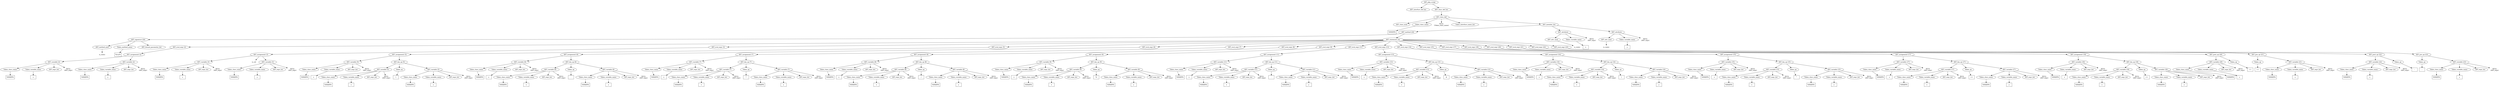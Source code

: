 /*
 * AST in dot format generated by phc -- the PHP compiler
 */

digraph AST {
node_0 [label="AST_php_script"];
node_1 [label="AST_interface_def_list"];
node_2 [label="AST_class_def_list"];
node_3 [label="AST_class_def"];
node_4 [label="AST_class_mod"];
node_5 [label="Token_class_name"];
node_6 [label="%MAIN%", shape=box]
node_5 -> node_6;
node_7 [label="NULL\n(Token_class_name)", shape=plaintext]
node_8 [label="Token_interface_name_list"];
node_9 [label="AST_member_list"];
node_10 [label="AST_method (24)"];
node_11 [label="AST_signature (24)"];
node_12 [label="AST_method_mod"];
node_13 [label="is_static", shape=plaintext]
node_12 -> node_13;
node_14 [label="Token_method_name"];
node_15 [label="%run%", shape=box]
node_14 -> node_15;
node_16 [label="AST_formal_parameter_list"];
node_11 -> node_16;
node_11 -> node_14;
node_11 -> node_12;
node_17 [label="AST_statement_list"];
node_18 [label="AST_eval_expr (2)"];
node_19 [label="AST_assignment (2)"];
node_20 [label="AST_variable (2)"];
node_21 [label="Token_class_name"];
node_22 [label="%MAIN%", shape=box]
node_21 -> node_22;
node_23 [label="Token_variable_name"];
node_24 [label="x", shape=box]
node_23 -> node_24;
node_25 [label="AST_expr_list"];
node_26 [label="NULL\n(AST_expr)", shape=plaintext]
node_20 -> node_26;
node_20 -> node_25;
node_20 -> node_23;
node_20 -> node_21;
node_27 [label="AST_variable (2)"];
node_28 [label="Token_class_name"];
node_29 [label="%MAIN%", shape=box]
node_28 -> node_29;
node_30 [label="Token_variable_name"];
node_31 [label="y", shape=box]
node_30 -> node_31;
node_32 [label="AST_expr_list"];
node_33 [label="NULL\n(AST_expr)", shape=plaintext]
node_27 -> node_33;
node_27 -> node_32;
node_27 -> node_30;
node_27 -> node_28;
node_19 -> node_27;
node_19 -> node_20;
node_18 -> node_19;
node_34 [label="AST_eval_expr (3)"];
node_35 [label="AST_assignment (3)"];
node_36 [label="AST_variable (3)"];
node_37 [label="Token_class_name"];
node_38 [label="%MAIN%", shape=box]
node_37 -> node_38;
node_39 [label="Token_variable_name"];
node_40 [label="x", shape=box]
node_39 -> node_40;
node_41 [label="AST_expr_list"];
node_42 [label="NULL\n(AST_expr)", shape=plaintext]
node_36 -> node_42;
node_36 -> node_41;
node_36 -> node_39;
node_36 -> node_37;
node_43 [label="is_ref", shape=plaintext]
node_44 [label="AST_variable (3)"];
node_45 [label="Token_class_name"];
node_46 [label="%MAIN%", shape=box]
node_45 -> node_46;
node_47 [label="Token_variable_name"];
node_48 [label="y", shape=box]
node_47 -> node_48;
node_49 [label="AST_expr_list"];
node_50 [label="NULL\n(AST_expr)", shape=plaintext]
node_44 -> node_50;
node_44 -> node_49;
node_44 -> node_47;
node_44 -> node_45;
node_35 -> node_44;
node_35 -> node_43;
node_35 -> node_36;
node_34 -> node_35;
node_51 [label="AST_eval_expr (5)"];
node_52 [label="AST_assignment (5)"];
node_53 [label="AST_variable (5)"];
node_54 [label="Token_class_name"];
node_55 [label="%MAIN%", shape=box]
node_54 -> node_55;
node_56 [label="Token_variable_name"];
node_57 [label="x", shape=box]
node_56 -> node_57;
node_58 [label="AST_expr_list"];
node_59 [label="NULL\n(AST_expr)", shape=plaintext]
node_53 -> node_59;
node_53 -> node_58;
node_53 -> node_56;
node_53 -> node_54;
node_60 [label="AST_bin_op (5)"];
node_61 [label="AST_variable (5)"];
node_62 [label="Token_class_name"];
node_63 [label="%MAIN%", shape=box]
node_62 -> node_63;
node_64 [label="Token_variable_name"];
node_65 [label="x", shape=box]
node_64 -> node_65;
node_66 [label="AST_expr_list"];
node_67 [label="NULL\n(AST_expr)", shape=plaintext]
node_61 -> node_67;
node_61 -> node_66;
node_61 -> node_64;
node_61 -> node_62;
node_68 [label="Token_op"];
node_69 [label="+", shape=box]
node_68 -> node_69;
node_70 [label="AST_variable (5)"];
node_71 [label="Token_class_name"];
node_72 [label="%MAIN%", shape=box]
node_71 -> node_72;
node_73 [label="Token_variable_name"];
node_74 [label="y", shape=box]
node_73 -> node_74;
node_75 [label="AST_expr_list"];
node_76 [label="NULL\n(AST_expr)", shape=plaintext]
node_70 -> node_76;
node_70 -> node_75;
node_70 -> node_73;
node_70 -> node_71;
node_60 -> node_70;
node_60 -> node_68;
node_60 -> node_61;
node_52 -> node_60;
node_52 -> node_53;
node_51 -> node_52;
node_77 [label="AST_eval_expr (6)"];
node_78 [label="AST_assignment (6)"];
node_79 [label="AST_variable (6)"];
node_80 [label="Token_class_name"];
node_81 [label="%MAIN%", shape=box]
node_80 -> node_81;
node_82 [label="Token_variable_name"];
node_83 [label="x", shape=box]
node_82 -> node_83;
node_84 [label="AST_expr_list"];
node_85 [label="NULL\n(AST_expr)", shape=plaintext]
node_79 -> node_85;
node_79 -> node_84;
node_79 -> node_82;
node_79 -> node_80;
node_86 [label="AST_bin_op (6)"];
node_87 [label="AST_variable (6)"];
node_88 [label="Token_class_name"];
node_89 [label="%MAIN%", shape=box]
node_88 -> node_89;
node_90 [label="Token_variable_name"];
node_91 [label="x", shape=box]
node_90 -> node_91;
node_92 [label="AST_expr_list"];
node_93 [label="NULL\n(AST_expr)", shape=plaintext]
node_87 -> node_93;
node_87 -> node_92;
node_87 -> node_90;
node_87 -> node_88;
node_94 [label="Token_op"];
node_95 [label="-", shape=box]
node_94 -> node_95;
node_96 [label="AST_variable (6)"];
node_97 [label="Token_class_name"];
node_98 [label="%MAIN%", shape=box]
node_97 -> node_98;
node_99 [label="Token_variable_name"];
node_100 [label="y", shape=box]
node_99 -> node_100;
node_101 [label="AST_expr_list"];
node_102 [label="NULL\n(AST_expr)", shape=plaintext]
node_96 -> node_102;
node_96 -> node_101;
node_96 -> node_99;
node_96 -> node_97;
node_86 -> node_96;
node_86 -> node_94;
node_86 -> node_87;
node_78 -> node_86;
node_78 -> node_79;
node_77 -> node_78;
node_103 [label="AST_eval_expr (7)"];
node_104 [label="AST_assignment (7)"];
node_105 [label="AST_variable (7)"];
node_106 [label="Token_class_name"];
node_107 [label="%MAIN%", shape=box]
node_106 -> node_107;
node_108 [label="Token_variable_name"];
node_109 [label="x", shape=box]
node_108 -> node_109;
node_110 [label="AST_expr_list"];
node_111 [label="NULL\n(AST_expr)", shape=plaintext]
node_105 -> node_111;
node_105 -> node_110;
node_105 -> node_108;
node_105 -> node_106;
node_112 [label="AST_bin_op (7)"];
node_113 [label="AST_variable (7)"];
node_114 [label="Token_class_name"];
node_115 [label="%MAIN%", shape=box]
node_114 -> node_115;
node_116 [label="Token_variable_name"];
node_117 [label="x", shape=box]
node_116 -> node_117;
node_118 [label="AST_expr_list"];
node_119 [label="NULL\n(AST_expr)", shape=plaintext]
node_113 -> node_119;
node_113 -> node_118;
node_113 -> node_116;
node_113 -> node_114;
node_120 [label="Token_op"];
node_121 [label="*", shape=box]
node_120 -> node_121;
node_122 [label="AST_variable (7)"];
node_123 [label="Token_class_name"];
node_124 [label="%MAIN%", shape=box]
node_123 -> node_124;
node_125 [label="Token_variable_name"];
node_126 [label="y", shape=box]
node_125 -> node_126;
node_127 [label="AST_expr_list"];
node_128 [label="NULL\n(AST_expr)", shape=plaintext]
node_122 -> node_128;
node_122 -> node_127;
node_122 -> node_125;
node_122 -> node_123;
node_112 -> node_122;
node_112 -> node_120;
node_112 -> node_113;
node_104 -> node_112;
node_104 -> node_105;
node_103 -> node_104;
node_129 [label="AST_eval_expr (8)"];
node_130 [label="AST_assignment (8)"];
node_131 [label="AST_variable (8)"];
node_132 [label="Token_class_name"];
node_133 [label="%MAIN%", shape=box]
node_132 -> node_133;
node_134 [label="Token_variable_name"];
node_135 [label="x", shape=box]
node_134 -> node_135;
node_136 [label="AST_expr_list"];
node_137 [label="NULL\n(AST_expr)", shape=plaintext]
node_131 -> node_137;
node_131 -> node_136;
node_131 -> node_134;
node_131 -> node_132;
node_138 [label="AST_bin_op (8)"];
node_139 [label="AST_variable (8)"];
node_140 [label="Token_class_name"];
node_141 [label="%MAIN%", shape=box]
node_140 -> node_141;
node_142 [label="Token_variable_name"];
node_143 [label="x", shape=box]
node_142 -> node_143;
node_144 [label="AST_expr_list"];
node_145 [label="NULL\n(AST_expr)", shape=plaintext]
node_139 -> node_145;
node_139 -> node_144;
node_139 -> node_142;
node_139 -> node_140;
node_146 [label="Token_op"];
node_147 [label="/", shape=box]
node_146 -> node_147;
node_148 [label="AST_variable (8)"];
node_149 [label="Token_class_name"];
node_150 [label="%MAIN%", shape=box]
node_149 -> node_150;
node_151 [label="Token_variable_name"];
node_152 [label="y", shape=box]
node_151 -> node_152;
node_153 [label="AST_expr_list"];
node_154 [label="NULL\n(AST_expr)", shape=plaintext]
node_148 -> node_154;
node_148 -> node_153;
node_148 -> node_151;
node_148 -> node_149;
node_138 -> node_148;
node_138 -> node_146;
node_138 -> node_139;
node_130 -> node_138;
node_130 -> node_131;
node_129 -> node_130;
node_155 [label="AST_eval_expr (9)"];
node_156 [label="AST_assignment (9)"];
node_157 [label="AST_variable (9)"];
node_158 [label="Token_class_name"];
node_159 [label="%MAIN%", shape=box]
node_158 -> node_159;
node_160 [label="Token_variable_name"];
node_161 [label="x", shape=box]
node_160 -> node_161;
node_162 [label="AST_expr_list"];
node_163 [label="NULL\n(AST_expr)", shape=plaintext]
node_157 -> node_163;
node_157 -> node_162;
node_157 -> node_160;
node_157 -> node_158;
node_164 [label="AST_bin_op (9)"];
node_165 [label="AST_variable (9)"];
node_166 [label="Token_class_name"];
node_167 [label="%MAIN%", shape=box]
node_166 -> node_167;
node_168 [label="Token_variable_name"];
node_169 [label="x", shape=box]
node_168 -> node_169;
node_170 [label="AST_expr_list"];
node_171 [label="NULL\n(AST_expr)", shape=plaintext]
node_165 -> node_171;
node_165 -> node_170;
node_165 -> node_168;
node_165 -> node_166;
node_172 [label="Token_op"];
node_173 [label="%", shape=box]
node_172 -> node_173;
node_174 [label="AST_variable (9)"];
node_175 [label="Token_class_name"];
node_176 [label="%MAIN%", shape=box]
node_175 -> node_176;
node_177 [label="Token_variable_name"];
node_178 [label="y", shape=box]
node_177 -> node_178;
node_179 [label="AST_expr_list"];
node_180 [label="NULL\n(AST_expr)", shape=plaintext]
node_174 -> node_180;
node_174 -> node_179;
node_174 -> node_177;
node_174 -> node_175;
node_164 -> node_174;
node_164 -> node_172;
node_164 -> node_165;
node_156 -> node_164;
node_156 -> node_157;
node_155 -> node_156;
node_181 [label="AST_eval_expr (11)"];
node_182 [label="AST_assignment (11)"];
node_183 [label="AST_variable (11)"];
node_184 [label="Token_class_name"];
node_185 [label="%MAIN%", shape=box]
node_184 -> node_185;
node_186 [label="Token_variable_name"];
node_187 [label="x", shape=box]
node_186 -> node_187;
node_188 [label="AST_expr_list"];
node_189 [label="NULL\n(AST_expr)", shape=plaintext]
node_183 -> node_189;
node_183 -> node_188;
node_183 -> node_186;
node_183 -> node_184;
node_190 [label="AST_bin_op (11)"];
node_191 [label="AST_variable (11)"];
node_192 [label="Token_class_name"];
node_193 [label="%MAIN%", shape=box]
node_192 -> node_193;
node_194 [label="Token_variable_name"];
node_195 [label="x", shape=box]
node_194 -> node_195;
node_196 [label="AST_expr_list"];
node_197 [label="NULL\n(AST_expr)", shape=plaintext]
node_191 -> node_197;
node_191 -> node_196;
node_191 -> node_194;
node_191 -> node_192;
node_198 [label="Token_op"];
node_199 [label=".", shape=box]
node_198 -> node_199;
node_200 [label="AST_variable (11)"];
node_201 [label="Token_class_name"];
node_202 [label="%MAIN%", shape=box]
node_201 -> node_202;
node_203 [label="Token_variable_name"];
node_204 [label="y", shape=box]
node_203 -> node_204;
node_205 [label="AST_expr_list"];
node_206 [label="NULL\n(AST_expr)", shape=plaintext]
node_200 -> node_206;
node_200 -> node_205;
node_200 -> node_203;
node_200 -> node_201;
node_190 -> node_200;
node_190 -> node_198;
node_190 -> node_191;
node_182 -> node_190;
node_182 -> node_183;
node_181 -> node_182;
node_207 [label="AST_eval_expr (13)"];
node_208 [label="AST_assignment (13)"];
node_209 [label="AST_variable (13)"];
node_210 [label="Token_class_name"];
node_211 [label="%MAIN%", shape=box]
node_210 -> node_211;
node_212 [label="Token_variable_name"];
node_213 [label="x", shape=box]
node_212 -> node_213;
node_214 [label="AST_expr_list"];
node_215 [label="NULL\n(AST_expr)", shape=plaintext]
node_209 -> node_215;
node_209 -> node_214;
node_209 -> node_212;
node_209 -> node_210;
node_216 [label="AST_bin_op (13)"];
node_217 [label="AST_variable (13)"];
node_218 [label="Token_class_name"];
node_219 [label="%MAIN%", shape=box]
node_218 -> node_219;
node_220 [label="Token_variable_name"];
node_221 [label="x", shape=box]
node_220 -> node_221;
node_222 [label="AST_expr_list"];
node_223 [label="NULL\n(AST_expr)", shape=plaintext]
node_217 -> node_223;
node_217 -> node_222;
node_217 -> node_220;
node_217 -> node_218;
node_224 [label="Token_op"];
node_225 [label="&", shape=box]
node_224 -> node_225;
node_226 [label="AST_variable (13)"];
node_227 [label="Token_class_name"];
node_228 [label="%MAIN%", shape=box]
node_227 -> node_228;
node_229 [label="Token_variable_name"];
node_230 [label="y", shape=box]
node_229 -> node_230;
node_231 [label="AST_expr_list"];
node_232 [label="NULL\n(AST_expr)", shape=plaintext]
node_226 -> node_232;
node_226 -> node_231;
node_226 -> node_229;
node_226 -> node_227;
node_216 -> node_226;
node_216 -> node_224;
node_216 -> node_217;
node_208 -> node_216;
node_208 -> node_209;
node_207 -> node_208;
node_233 [label="AST_eval_expr (14)"];
node_234 [label="AST_assignment (14)"];
node_235 [label="AST_variable (14)"];
node_236 [label="Token_class_name"];
node_237 [label="%MAIN%", shape=box]
node_236 -> node_237;
node_238 [label="Token_variable_name"];
node_239 [label="x", shape=box]
node_238 -> node_239;
node_240 [label="AST_expr_list"];
node_241 [label="NULL\n(AST_expr)", shape=plaintext]
node_235 -> node_241;
node_235 -> node_240;
node_235 -> node_238;
node_235 -> node_236;
node_242 [label="AST_bin_op (14)"];
node_243 [label="AST_variable (14)"];
node_244 [label="Token_class_name"];
node_245 [label="%MAIN%", shape=box]
node_244 -> node_245;
node_246 [label="Token_variable_name"];
node_247 [label="x", shape=box]
node_246 -> node_247;
node_248 [label="AST_expr_list"];
node_249 [label="NULL\n(AST_expr)", shape=plaintext]
node_243 -> node_249;
node_243 -> node_248;
node_243 -> node_246;
node_243 -> node_244;
node_250 [label="Token_op"];
node_251 [label="|", shape=box]
node_250 -> node_251;
node_252 [label="AST_variable (14)"];
node_253 [label="Token_class_name"];
node_254 [label="%MAIN%", shape=box]
node_253 -> node_254;
node_255 [label="Token_variable_name"];
node_256 [label="y", shape=box]
node_255 -> node_256;
node_257 [label="AST_expr_list"];
node_258 [label="NULL\n(AST_expr)", shape=plaintext]
node_252 -> node_258;
node_252 -> node_257;
node_252 -> node_255;
node_252 -> node_253;
node_242 -> node_252;
node_242 -> node_250;
node_242 -> node_243;
node_234 -> node_242;
node_234 -> node_235;
node_233 -> node_234;
node_259 [label="AST_eval_expr (15)"];
node_260 [label="AST_assignment (15)"];
node_261 [label="AST_variable (15)"];
node_262 [label="Token_class_name"];
node_263 [label="%MAIN%", shape=box]
node_262 -> node_263;
node_264 [label="Token_variable_name"];
node_265 [label="x", shape=box]
node_264 -> node_265;
node_266 [label="AST_expr_list"];
node_267 [label="NULL\n(AST_expr)", shape=plaintext]
node_261 -> node_267;
node_261 -> node_266;
node_261 -> node_264;
node_261 -> node_262;
node_268 [label="AST_bin_op (15)"];
node_269 [label="AST_variable (15)"];
node_270 [label="Token_class_name"];
node_271 [label="%MAIN%", shape=box]
node_270 -> node_271;
node_272 [label="Token_variable_name"];
node_273 [label="x", shape=box]
node_272 -> node_273;
node_274 [label="AST_expr_list"];
node_275 [label="NULL\n(AST_expr)", shape=plaintext]
node_269 -> node_275;
node_269 -> node_274;
node_269 -> node_272;
node_269 -> node_270;
node_276 [label="Token_op"];
node_277 [label="^", shape=box]
node_276 -> node_277;
node_278 [label="AST_variable (15)"];
node_279 [label="Token_class_name"];
node_280 [label="%MAIN%", shape=box]
node_279 -> node_280;
node_281 [label="Token_variable_name"];
node_282 [label="y", shape=box]
node_281 -> node_282;
node_283 [label="AST_expr_list"];
node_284 [label="NULL\n(AST_expr)", shape=plaintext]
node_278 -> node_284;
node_278 -> node_283;
node_278 -> node_281;
node_278 -> node_279;
node_268 -> node_278;
node_268 -> node_276;
node_268 -> node_269;
node_260 -> node_268;
node_260 -> node_261;
node_259 -> node_260;
node_285 [label="AST_eval_expr (17)"];
node_286 [label="AST_assignment (17)"];
node_287 [label="AST_variable (17)"];
node_288 [label="Token_class_name"];
node_289 [label="%MAIN%", shape=box]
node_288 -> node_289;
node_290 [label="Token_variable_name"];
node_291 [label="x", shape=box]
node_290 -> node_291;
node_292 [label="AST_expr_list"];
node_293 [label="NULL\n(AST_expr)", shape=plaintext]
node_287 -> node_293;
node_287 -> node_292;
node_287 -> node_290;
node_287 -> node_288;
node_294 [label="AST_bin_op (17)"];
node_295 [label="AST_variable (17)"];
node_296 [label="Token_class_name"];
node_297 [label="%MAIN%", shape=box]
node_296 -> node_297;
node_298 [label="Token_variable_name"];
node_299 [label="x", shape=box]
node_298 -> node_299;
node_300 [label="AST_expr_list"];
node_301 [label="NULL\n(AST_expr)", shape=plaintext]
node_295 -> node_301;
node_295 -> node_300;
node_295 -> node_298;
node_295 -> node_296;
node_302 [label="Token_op"];
node_303 [label="<<", shape=box]
node_302 -> node_303;
node_304 [label="AST_variable (17)"];
node_305 [label="Token_class_name"];
node_306 [label="%MAIN%", shape=box]
node_305 -> node_306;
node_307 [label="Token_variable_name"];
node_308 [label="y", shape=box]
node_307 -> node_308;
node_309 [label="AST_expr_list"];
node_310 [label="NULL\n(AST_expr)", shape=plaintext]
node_304 -> node_310;
node_304 -> node_309;
node_304 -> node_307;
node_304 -> node_305;
node_294 -> node_304;
node_294 -> node_302;
node_294 -> node_295;
node_286 -> node_294;
node_286 -> node_287;
node_285 -> node_286;
node_311 [label="AST_eval_expr (18)"];
node_312 [label="AST_assignment (18)"];
node_313 [label="AST_variable (18)"];
node_314 [label="Token_class_name"];
node_315 [label="%MAIN%", shape=box]
node_314 -> node_315;
node_316 [label="Token_variable_name"];
node_317 [label="x", shape=box]
node_316 -> node_317;
node_318 [label="AST_expr_list"];
node_319 [label="NULL\n(AST_expr)", shape=plaintext]
node_313 -> node_319;
node_313 -> node_318;
node_313 -> node_316;
node_313 -> node_314;
node_320 [label="AST_bin_op (18)"];
node_321 [label="AST_variable (18)"];
node_322 [label="Token_class_name"];
node_323 [label="%MAIN%", shape=box]
node_322 -> node_323;
node_324 [label="Token_variable_name"];
node_325 [label="x", shape=box]
node_324 -> node_325;
node_326 [label="AST_expr_list"];
node_327 [label="NULL\n(AST_expr)", shape=plaintext]
node_321 -> node_327;
node_321 -> node_326;
node_321 -> node_324;
node_321 -> node_322;
node_328 [label="Token_op"];
node_329 [label=">>", shape=box]
node_328 -> node_329;
node_330 [label="AST_variable (18)"];
node_331 [label="Token_class_name"];
node_332 [label="%MAIN%", shape=box]
node_331 -> node_332;
node_333 [label="Token_variable_name"];
node_334 [label="y", shape=box]
node_333 -> node_334;
node_335 [label="AST_expr_list"];
node_336 [label="NULL\n(AST_expr)", shape=plaintext]
node_330 -> node_336;
node_330 -> node_335;
node_330 -> node_333;
node_330 -> node_331;
node_320 -> node_330;
node_320 -> node_328;
node_320 -> node_321;
node_312 -> node_320;
node_312 -> node_313;
node_311 -> node_312;
node_337 [label="AST_eval_expr (20)"];
node_338 [label="AST_post_op (20)"];
node_339 [label="AST_variable (20)"];
node_340 [label="Token_class_name"];
node_341 [label="%MAIN%", shape=box]
node_340 -> node_341;
node_342 [label="Token_variable_name"];
node_343 [label="x", shape=box]
node_342 -> node_343;
node_344 [label="AST_expr_list"];
node_345 [label="NULL\n(AST_expr)", shape=plaintext]
node_339 -> node_345;
node_339 -> node_344;
node_339 -> node_342;
node_339 -> node_340;
node_346 [label="Token_op"];
node_347 [label="++", shape=box]
node_346 -> node_347;
node_338 -> node_346;
node_338 -> node_339;
node_337 -> node_338;
node_348 [label="AST_eval_expr (21)"];
node_349 [label="AST_pre_op (21)"];
node_350 [label="Token_op"];
node_351 [label="++", shape=box]
node_350 -> node_351;
node_352 [label="AST_variable (21)"];
node_353 [label="Token_class_name"];
node_354 [label="%MAIN%", shape=box]
node_353 -> node_354;
node_355 [label="Token_variable_name"];
node_356 [label="x", shape=box]
node_355 -> node_356;
node_357 [label="AST_expr_list"];
node_358 [label="NULL\n(AST_expr)", shape=plaintext]
node_352 -> node_358;
node_352 -> node_357;
node_352 -> node_355;
node_352 -> node_353;
node_349 -> node_352;
node_349 -> node_350;
node_348 -> node_349;
node_359 [label="AST_eval_expr (22)"];
node_360 [label="AST_post_op (22)"];
node_361 [label="AST_variable (22)"];
node_362 [label="Token_class_name"];
node_363 [label="%MAIN%", shape=box]
node_362 -> node_363;
node_364 [label="Token_variable_name"];
node_365 [label="x", shape=box]
node_364 -> node_365;
node_366 [label="AST_expr_list"];
node_367 [label="NULL\n(AST_expr)", shape=plaintext]
node_361 -> node_367;
node_361 -> node_366;
node_361 -> node_364;
node_361 -> node_362;
node_368 [label="Token_op"];
node_369 [label="--", shape=box]
node_368 -> node_369;
node_360 -> node_368;
node_360 -> node_361;
node_359 -> node_360;
node_370 [label="AST_eval_expr (23)"];
node_371 [label="AST_pre_op (23)"];
node_372 [label="Token_op"];
node_373 [label="--", shape=box]
node_372 -> node_373;
node_374 [label="AST_variable (23)"];
node_375 [label="Token_class_name"];
node_376 [label="%MAIN%", shape=box]
node_375 -> node_376;
node_377 [label="Token_variable_name"];
node_378 [label="x", shape=box]
node_377 -> node_378;
node_379 [label="AST_expr_list"];
node_380 [label="NULL\n(AST_expr)", shape=plaintext]
node_374 -> node_380;
node_374 -> node_379;
node_374 -> node_377;
node_374 -> node_375;
node_371 -> node_374;
node_371 -> node_372;
node_370 -> node_371;
node_17 -> node_370;
node_17 -> node_359;
node_17 -> node_348;
node_17 -> node_337;
node_17 -> node_311;
node_17 -> node_285;
node_17 -> node_259;
node_17 -> node_233;
node_17 -> node_207;
node_17 -> node_181;
node_17 -> node_155;
node_17 -> node_129;
node_17 -> node_103;
node_17 -> node_77;
node_17 -> node_51;
node_17 -> node_34;
node_17 -> node_18;
node_10 -> node_17;
node_10 -> node_11;
node_381 [label="AST_attribute"];
node_382 [label="AST_attr_mod"];
node_383 [label="is_static", shape=plaintext]
node_382 -> node_383;
node_384 [label="Token_variable_name"];
node_385 [label="x", shape=box]
node_384 -> node_385;
node_386 [label="NULL\n(AST_expr)", shape=plaintext]
node_381 -> node_386;
node_381 -> node_384;
node_381 -> node_382;
node_387 [label="AST_attribute"];
node_388 [label="AST_attr_mod"];
node_389 [label="is_static", shape=plaintext]
node_388 -> node_389;
node_390 [label="Token_variable_name"];
node_391 [label="y", shape=box]
node_390 -> node_391;
node_392 [label="NULL\n(AST_expr)", shape=plaintext]
node_387 -> node_392;
node_387 -> node_390;
node_387 -> node_388;
node_9 -> node_387;
node_9 -> node_381;
node_9 -> node_10;
node_3 -> node_9;
node_3 -> node_8;
node_3 -> node_7;
node_3 -> node_5;
node_3 -> node_4;
node_2 -> node_3;
node_0 -> node_2;
node_0 -> node_1;
}
